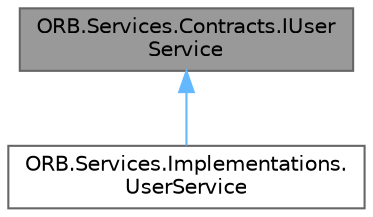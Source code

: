 digraph "ORB.Services.Contracts.IUserService"
{
 // INTERACTIVE_SVG=YES
 // LATEX_PDF_SIZE
  bgcolor="transparent";
  edge [fontname=Helvetica,fontsize=10,labelfontname=Helvetica,labelfontsize=10];
  node [fontname=Helvetica,fontsize=10,shape=box,height=0.2,width=0.4];
  Node1 [id="Node000001",label="ORB.Services.Contracts.IUser\lService",height=0.2,width=0.4,color="gray40", fillcolor="grey60", style="filled", fontcolor="black",tooltip="Interface of the user service."];
  Node1 -> Node2 [id="edge1_Node000001_Node000002",dir="back",color="steelblue1",style="solid",tooltip=" "];
  Node2 [id="Node000002",label="ORB.Services.Implementations.\lUserService",height=0.2,width=0.4,color="gray40", fillcolor="white", style="filled",tooltip=" "];
}
